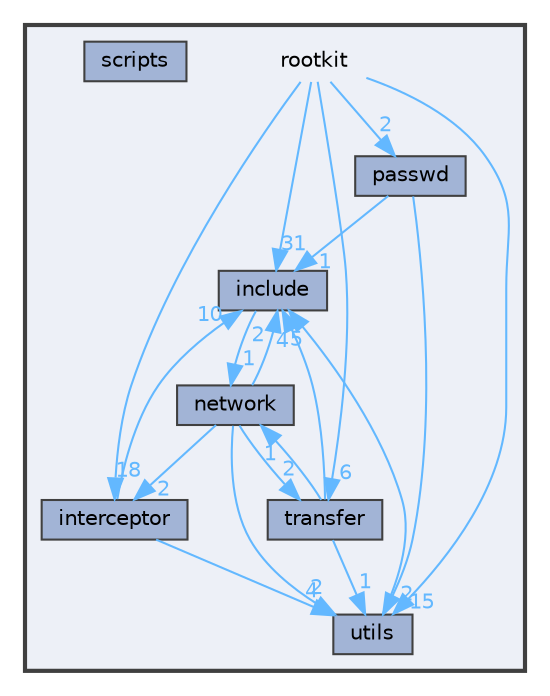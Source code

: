 digraph "rootkit"
{
 // INTERACTIVE_SVG=YES
 // LATEX_PDF_SIZE
  bgcolor="transparent";
  edge [fontname=Helvetica,fontsize=10,labelfontname=Helvetica,labelfontsize=10];
  node [fontname=Helvetica,fontsize=10,shape=box,height=0.2,width=0.4];
  compound=true
  subgraph clusterdir_402360ec4962a67b7aff3737317d7e9a {
    graph [ bgcolor="#edf0f7", pencolor="grey25", label="", fontname=Helvetica,fontsize=10 style="filled,bold", URL="dir_402360ec4962a67b7aff3737317d7e9a.html",tooltip=""]
    dir_402360ec4962a67b7aff3737317d7e9a [shape=plaintext, label="rootkit"];
  dir_d6529833b28cf7034848d180a0eb120f [label="include", fillcolor="#a2b4d6", color="grey25", style="filled", URL="dir_d6529833b28cf7034848d180a0eb120f.html",tooltip=""];
  dir_d904e3780084ba82573a1722fa499be7 [label="interceptor", fillcolor="#a2b4d6", color="grey25", style="filled", URL="dir_d904e3780084ba82573a1722fa499be7.html",tooltip=""];
  dir_d99789901ca537854da052567cb3059f [label="network", fillcolor="#a2b4d6", color="grey25", style="filled", URL="dir_d99789901ca537854da052567cb3059f.html",tooltip=""];
  dir_a5b2ad2f0a32af19bf45ec3cb649c798 [label="passwd", fillcolor="#a2b4d6", color="grey25", style="filled", URL="dir_a5b2ad2f0a32af19bf45ec3cb649c798.html",tooltip=""];
  dir_59649643c9d4b3b89d02a235d155a45a [label="scripts", fillcolor="#a2b4d6", color="grey25", style="filled", URL="dir_59649643c9d4b3b89d02a235d155a45a.html",tooltip=""];
  dir_663e9f7f0e05302df3aefa09fa938471 [label="transfer", fillcolor="#a2b4d6", color="grey25", style="filled", URL="dir_663e9f7f0e05302df3aefa09fa938471.html",tooltip=""];
  dir_c131034057e02e1eae9fabc5bf404e0f [label="utils", fillcolor="#a2b4d6", color="grey25", style="filled", URL="dir_c131034057e02e1eae9fabc5bf404e0f.html",tooltip=""];
  }
  dir_402360ec4962a67b7aff3737317d7e9a->dir_663e9f7f0e05302df3aefa09fa938471 [headlabel="6", labeldistance=1.5 headhref="dir_000024_000030.html" href="dir_000024_000030.html" color="steelblue1" fontcolor="steelblue1"];
  dir_402360ec4962a67b7aff3737317d7e9a->dir_a5b2ad2f0a32af19bf45ec3cb649c798 [headlabel="2", labeldistance=1.5 headhref="dir_000024_000021.html" href="dir_000024_000021.html" color="steelblue1" fontcolor="steelblue1"];
  dir_402360ec4962a67b7aff3737317d7e9a->dir_c131034057e02e1eae9fabc5bf404e0f [headlabel="15", labeldistance=1.5 headhref="dir_000024_000033.html" href="dir_000024_000033.html" color="steelblue1" fontcolor="steelblue1"];
  dir_402360ec4962a67b7aff3737317d7e9a->dir_d6529833b28cf7034848d180a0eb120f [headlabel="31", labeldistance=1.5 headhref="dir_000024_000013.html" href="dir_000024_000013.html" color="steelblue1" fontcolor="steelblue1"];
  dir_402360ec4962a67b7aff3737317d7e9a->dir_d904e3780084ba82573a1722fa499be7 [headlabel="18", labeldistance=1.5 headhref="dir_000024_000016.html" href="dir_000024_000016.html" color="steelblue1" fontcolor="steelblue1"];
  dir_d6529833b28cf7034848d180a0eb120f->dir_d99789901ca537854da052567cb3059f [headlabel="1", labeldistance=1.5 headhref="dir_000013_000019.html" href="dir_000013_000019.html" color="steelblue1" fontcolor="steelblue1"];
  dir_d904e3780084ba82573a1722fa499be7->dir_c131034057e02e1eae9fabc5bf404e0f [headlabel="4", labeldistance=1.5 headhref="dir_000016_000033.html" href="dir_000016_000033.html" color="steelblue1" fontcolor="steelblue1"];
  dir_d904e3780084ba82573a1722fa499be7->dir_d6529833b28cf7034848d180a0eb120f [headlabel="10", labeldistance=1.5 headhref="dir_000016_000013.html" href="dir_000016_000013.html" color="steelblue1" fontcolor="steelblue1"];
  dir_d99789901ca537854da052567cb3059f->dir_663e9f7f0e05302df3aefa09fa938471 [headlabel="2", labeldistance=1.5 headhref="dir_000019_000030.html" href="dir_000019_000030.html" color="steelblue1" fontcolor="steelblue1"];
  dir_d99789901ca537854da052567cb3059f->dir_c131034057e02e1eae9fabc5bf404e0f [headlabel="2", labeldistance=1.5 headhref="dir_000019_000033.html" href="dir_000019_000033.html" color="steelblue1" fontcolor="steelblue1"];
  dir_d99789901ca537854da052567cb3059f->dir_d6529833b28cf7034848d180a0eb120f [headlabel="2", labeldistance=1.5 headhref="dir_000019_000013.html" href="dir_000019_000013.html" color="steelblue1" fontcolor="steelblue1"];
  dir_d99789901ca537854da052567cb3059f->dir_d904e3780084ba82573a1722fa499be7 [headlabel="2", labeldistance=1.5 headhref="dir_000019_000016.html" href="dir_000019_000016.html" color="steelblue1" fontcolor="steelblue1"];
  dir_a5b2ad2f0a32af19bf45ec3cb649c798->dir_c131034057e02e1eae9fabc5bf404e0f [headlabel="2", labeldistance=1.5 headhref="dir_000021_000033.html" href="dir_000021_000033.html" color="steelblue1" fontcolor="steelblue1"];
  dir_a5b2ad2f0a32af19bf45ec3cb649c798->dir_d6529833b28cf7034848d180a0eb120f [headlabel="1", labeldistance=1.5 headhref="dir_000021_000013.html" href="dir_000021_000013.html" color="steelblue1" fontcolor="steelblue1"];
  dir_663e9f7f0e05302df3aefa09fa938471->dir_c131034057e02e1eae9fabc5bf404e0f [headlabel="1", labeldistance=1.5 headhref="dir_000030_000033.html" href="dir_000030_000033.html" color="steelblue1" fontcolor="steelblue1"];
  dir_663e9f7f0e05302df3aefa09fa938471->dir_d6529833b28cf7034848d180a0eb120f [headlabel="4", labeldistance=1.5 headhref="dir_000030_000013.html" href="dir_000030_000013.html" color="steelblue1" fontcolor="steelblue1"];
  dir_663e9f7f0e05302df3aefa09fa938471->dir_d99789901ca537854da052567cb3059f [headlabel="1", labeldistance=1.5 headhref="dir_000030_000019.html" href="dir_000030_000019.html" color="steelblue1" fontcolor="steelblue1"];
  dir_c131034057e02e1eae9fabc5bf404e0f->dir_d6529833b28cf7034848d180a0eb120f [headlabel="5", labeldistance=1.5 headhref="dir_000033_000013.html" href="dir_000033_000013.html" color="steelblue1" fontcolor="steelblue1"];
}
